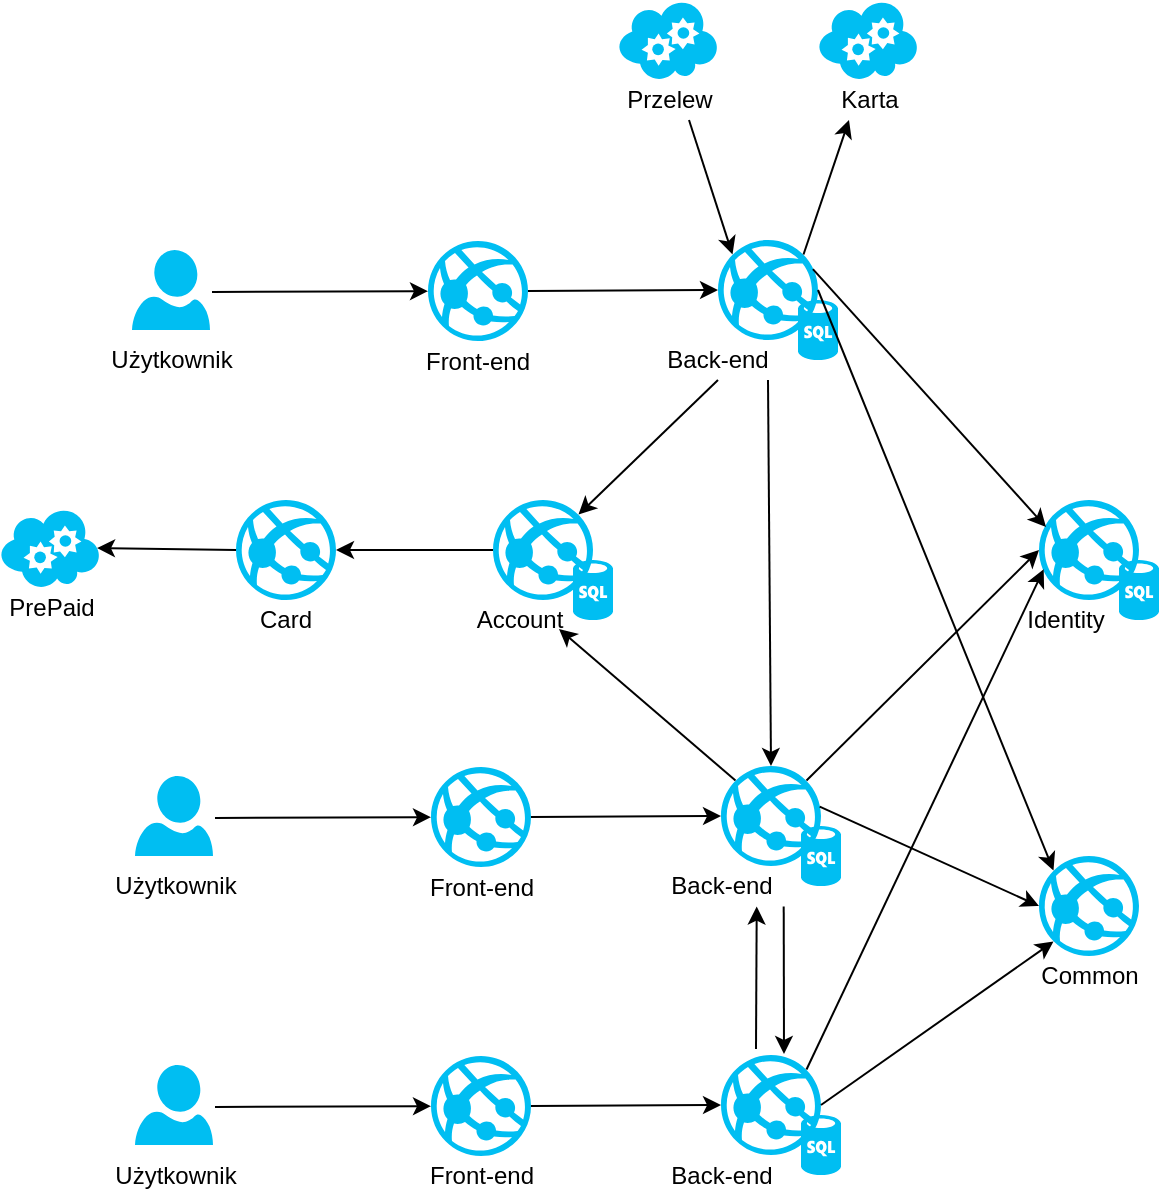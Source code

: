 <mxfile version="10.5.8" type="device"><diagram id="QrOctM86HWTf7ROhXWIN" name="Page-1"><mxGraphModel dx="1372" dy="945" grid="1" gridSize="10" guides="1" tooltips="1" connect="1" arrows="1" fold="1" page="1" pageScale="1" pageWidth="827" pageHeight="1169" math="0" shadow="0"><root><mxCell id="0"/><mxCell id="1" parent="0"/><mxCell id="brncLcxjhXEXiq20A9ve-1" value="" style="verticalLabelPosition=bottom;html=1;verticalAlign=top;align=center;strokeColor=none;fillColor=#00BEF2;shape=mxgraph.azure.azure_website;" parent="1" vertex="1"><mxGeometry x="363" y="210" width="50" height="50" as="geometry"/></mxCell><mxCell id="brncLcxjhXEXiq20A9ve-2" value="" style="verticalLabelPosition=bottom;html=1;verticalAlign=top;align=center;strokeColor=none;fillColor=#00BEF2;shape=mxgraph.azure.azure_website;" parent="1" vertex="1"><mxGeometry x="523.5" y="340" width="50" height="50" as="geometry"/></mxCell><mxCell id="brncLcxjhXEXiq20A9ve-5" value="" style="verticalLabelPosition=bottom;html=1;verticalAlign=top;align=center;strokeColor=none;fillColor=#00BEF2;shape=mxgraph.azure.sql_database;gradientColor=none;shadow=0;backgroundOutline=0;connectable=1;fillOpacity=100;strokeOpacity=100;overflow=visible;labelBackgroundColor=none;gradientDirection=north;dashed=1;dashPattern=1 4;perimeterSpacing=8;" parent="1" vertex="1"><mxGeometry x="403" y="240" width="20" height="30" as="geometry"/></mxCell><mxCell id="brncLcxjhXEXiq20A9ve-6" value="" style="endArrow=classic;html=1;" parent="1" target="brncLcxjhXEXiq20A9ve-11" edge="1"><mxGeometry width="50" height="50" relative="1" as="geometry"><mxPoint x="110" y="236" as="sourcePoint"/><mxPoint x="210" y="235" as="targetPoint"/></mxGeometry></mxCell><mxCell id="brncLcxjhXEXiq20A9ve-7" value="" style="endArrow=classic;html=1;exitX=0.949;exitY=0.291;exitDx=0;exitDy=0;exitPerimeter=0;entryX=0.07;entryY=0.27;entryDx=0;entryDy=0;entryPerimeter=0;" parent="1" source="brncLcxjhXEXiq20A9ve-1" target="brncLcxjhXEXiq20A9ve-2" edge="1"><mxGeometry width="50" height="50" relative="1" as="geometry"><mxPoint x="430" y="235" as="sourcePoint"/><mxPoint x="525" y="282" as="targetPoint"/></mxGeometry></mxCell><mxCell id="brncLcxjhXEXiq20A9ve-10" value="&lt;div&gt;Użytkownik&lt;/div&gt;" style="text;html=1;strokeColor=none;fillColor=none;align=center;verticalAlign=middle;whiteSpace=wrap;rounded=0;" parent="1" vertex="1"><mxGeometry x="70" y="260" width="40" height="20" as="geometry"/></mxCell><mxCell id="brncLcxjhXEXiq20A9ve-11" value="" style="verticalLabelPosition=bottom;html=1;verticalAlign=top;align=center;strokeColor=none;fillColor=#00BEF2;shape=mxgraph.azure.azure_website;" parent="1" vertex="1"><mxGeometry x="218" y="210.5" width="50" height="50" as="geometry"/></mxCell><mxCell id="brncLcxjhXEXiq20A9ve-12" value="" style="endArrow=classic;html=1;exitX=1;exitY=0.5;exitDx=0;exitDy=0;exitPerimeter=0;entryX=0;entryY=0.5;entryDx=0;entryDy=0;entryPerimeter=0;" parent="1" source="brncLcxjhXEXiq20A9ve-11" target="brncLcxjhXEXiq20A9ve-1" edge="1"><mxGeometry width="50" height="50" relative="1" as="geometry"><mxPoint x="130" y="246" as="sourcePoint"/><mxPoint x="240" y="245.593" as="targetPoint"/></mxGeometry></mxCell><mxCell id="brncLcxjhXEXiq20A9ve-13" value="Front-end" style="text;html=1;strokeColor=none;fillColor=none;align=center;verticalAlign=middle;whiteSpace=wrap;rounded=0;" parent="1" vertex="1"><mxGeometry x="213" y="260.5" width="60" height="20" as="geometry"/></mxCell><mxCell id="brncLcxjhXEXiq20A9ve-14" value="Back-end" style="text;html=1;strokeColor=none;fillColor=none;align=center;verticalAlign=middle;whiteSpace=wrap;rounded=0;" parent="1" vertex="1"><mxGeometry x="313" y="260" width="100" height="20" as="geometry"/></mxCell><mxCell id="brncLcxjhXEXiq20A9ve-15" value="Identity" style="text;html=1;strokeColor=none;fillColor=none;align=center;verticalAlign=middle;whiteSpace=wrap;rounded=0;" parent="1" vertex="1"><mxGeometry x="516.5" y="389.5" width="40" height="20" as="geometry"/></mxCell><mxCell id="HCHXPQS_WHt3RL632hpZ-1" value="" style="verticalLabelPosition=bottom;html=1;verticalAlign=top;align=center;strokeColor=none;fillColor=#00BEF2;shape=mxgraph.azure.user;" parent="1" vertex="1"><mxGeometry x="70" y="215" width="39" height="40" as="geometry"/></mxCell><mxCell id="_m3PSOTSJMiT-iQbTpWu-1" value="" style="verticalLabelPosition=bottom;html=1;verticalAlign=top;align=center;strokeColor=none;fillColor=#00BEF2;shape=mxgraph.azure.cloud_service;" parent="1" vertex="1"><mxGeometry x="413" y="90" width="50" height="40" as="geometry"/></mxCell><mxCell id="_m3PSOTSJMiT-iQbTpWu-2" value="" style="verticalLabelPosition=bottom;html=1;verticalAlign=top;align=center;strokeColor=none;fillColor=#00BEF2;shape=mxgraph.azure.cloud_service;" parent="1" vertex="1"><mxGeometry x="313" y="90" width="50" height="40" as="geometry"/></mxCell><mxCell id="_m3PSOTSJMiT-iQbTpWu-3" value="&lt;div&gt;Przelew&lt;/div&gt;" style="text;html=1;strokeColor=none;fillColor=none;align=center;verticalAlign=middle;whiteSpace=wrap;rounded=0;" parent="1" vertex="1"><mxGeometry x="318.5" y="130" width="40" height="20" as="geometry"/></mxCell><mxCell id="_m3PSOTSJMiT-iQbTpWu-4" value="&lt;div&gt;Karta&lt;/div&gt;" style="text;html=1;strokeColor=none;fillColor=none;align=center;verticalAlign=middle;whiteSpace=wrap;rounded=0;" parent="1" vertex="1"><mxGeometry x="418.5" y="130" width="40" height="20" as="geometry"/></mxCell><mxCell id="_m3PSOTSJMiT-iQbTpWu-5" value="" style="endArrow=classic;html=1;entryX=0.25;entryY=1;entryDx=0;entryDy=0;exitX=0.855;exitY=0.145;exitDx=0;exitDy=0;exitPerimeter=0;" parent="1" source="brncLcxjhXEXiq20A9ve-1" target="_m3PSOTSJMiT-iQbTpWu-4" edge="1"><mxGeometry width="50" height="50" relative="1" as="geometry"><mxPoint x="400" y="205" as="sourcePoint"/><mxPoint x="443.5" y="155" as="targetPoint"/></mxGeometry></mxCell><mxCell id="_m3PSOTSJMiT-iQbTpWu-6" value="" style="endArrow=classic;html=1;entryX=0.145;entryY=0.145;entryDx=0;entryDy=0;exitX=0.75;exitY=1;exitDx=0;exitDy=0;entryPerimeter=0;" parent="1" source="_m3PSOTSJMiT-iQbTpWu-3" target="brncLcxjhXEXiq20A9ve-1" edge="1"><mxGeometry width="50" height="50" relative="1" as="geometry"><mxPoint x="380" y="150" as="sourcePoint"/><mxPoint x="370" y="210" as="targetPoint"/></mxGeometry></mxCell><mxCell id="_m3PSOTSJMiT-iQbTpWu-8" value="" style="verticalLabelPosition=bottom;html=1;verticalAlign=top;align=center;strokeColor=none;fillColor=#00BEF2;shape=mxgraph.azure.sql_database;shadow=0;dashed=1;dashPattern=1 4;labelBackgroundColor=none;" parent="1" vertex="1"><mxGeometry x="563.5" y="370" width="20" height="30" as="geometry"/></mxCell><mxCell id="_m3PSOTSJMiT-iQbTpWu-10" value="" style="verticalLabelPosition=bottom;html=1;verticalAlign=top;align=center;strokeColor=none;fillColor=#00BEF2;shape=mxgraph.azure.azure_website;" parent="1" vertex="1"><mxGeometry x="364.5" y="473" width="50" height="50" as="geometry"/></mxCell><mxCell id="_m3PSOTSJMiT-iQbTpWu-11" value="" style="verticalLabelPosition=bottom;html=1;verticalAlign=top;align=center;strokeColor=none;fillColor=#00BEF2;shape=mxgraph.azure.sql_database;gradientColor=none;shadow=0;backgroundOutline=0;connectable=1;fillOpacity=100;strokeOpacity=100;overflow=visible;labelBackgroundColor=none;gradientDirection=north;dashed=1;dashPattern=1 4;perimeterSpacing=8;" parent="1" vertex="1"><mxGeometry x="404.5" y="503" width="20" height="30" as="geometry"/></mxCell><mxCell id="_m3PSOTSJMiT-iQbTpWu-12" value="" style="endArrow=classic;html=1;" parent="1" target="_m3PSOTSJMiT-iQbTpWu-14" edge="1"><mxGeometry width="50" height="50" relative="1" as="geometry"><mxPoint x="111.5" y="499" as="sourcePoint"/><mxPoint x="211.5" y="498" as="targetPoint"/></mxGeometry></mxCell><mxCell id="_m3PSOTSJMiT-iQbTpWu-13" value="&lt;div&gt;Użytkownik&lt;/div&gt;" style="text;html=1;strokeColor=none;fillColor=none;align=center;verticalAlign=middle;whiteSpace=wrap;rounded=0;" parent="1" vertex="1"><mxGeometry x="71.5" y="523" width="40" height="20" as="geometry"/></mxCell><mxCell id="_m3PSOTSJMiT-iQbTpWu-14" value="" style="verticalLabelPosition=bottom;html=1;verticalAlign=top;align=center;strokeColor=none;fillColor=#00BEF2;shape=mxgraph.azure.azure_website;" parent="1" vertex="1"><mxGeometry x="219.5" y="473.5" width="50" height="50" as="geometry"/></mxCell><mxCell id="_m3PSOTSJMiT-iQbTpWu-15" value="" style="endArrow=classic;html=1;exitX=1;exitY=0.5;exitDx=0;exitDy=0;exitPerimeter=0;entryX=0;entryY=0.5;entryDx=0;entryDy=0;entryPerimeter=0;" parent="1" source="_m3PSOTSJMiT-iQbTpWu-14" target="_m3PSOTSJMiT-iQbTpWu-10" edge="1"><mxGeometry width="50" height="50" relative="1" as="geometry"><mxPoint x="131.5" y="509" as="sourcePoint"/><mxPoint x="241.5" y="508.593" as="targetPoint"/></mxGeometry></mxCell><mxCell id="_m3PSOTSJMiT-iQbTpWu-16" value="Front-end" style="text;html=1;strokeColor=none;fillColor=none;align=center;verticalAlign=middle;whiteSpace=wrap;rounded=0;" parent="1" vertex="1"><mxGeometry x="214.5" y="523.5" width="60" height="20" as="geometry"/></mxCell><mxCell id="_m3PSOTSJMiT-iQbTpWu-17" value="Back-end" style="text;html=1;strokeColor=none;fillColor=none;align=center;verticalAlign=middle;whiteSpace=wrap;rounded=0;" parent="1" vertex="1"><mxGeometry x="314.5" y="523" width="100" height="20" as="geometry"/></mxCell><mxCell id="_m3PSOTSJMiT-iQbTpWu-18" value="" style="verticalLabelPosition=bottom;html=1;verticalAlign=top;align=center;strokeColor=none;fillColor=#00BEF2;shape=mxgraph.azure.user;" parent="1" vertex="1"><mxGeometry x="71.5" y="478" width="39" height="40" as="geometry"/></mxCell><mxCell id="_m3PSOTSJMiT-iQbTpWu-19" value="" style="verticalLabelPosition=bottom;html=1;verticalAlign=top;align=center;strokeColor=none;fillColor=#00BEF2;shape=mxgraph.azure.azure_website;" parent="1" vertex="1"><mxGeometry x="364.5" y="617.5" width="50" height="50" as="geometry"/></mxCell><mxCell id="_m3PSOTSJMiT-iQbTpWu-20" value="" style="verticalLabelPosition=bottom;html=1;verticalAlign=top;align=center;strokeColor=none;fillColor=#00BEF2;shape=mxgraph.azure.sql_database;gradientColor=none;shadow=0;backgroundOutline=0;connectable=1;fillOpacity=100;strokeOpacity=100;overflow=visible;labelBackgroundColor=none;gradientDirection=north;dashed=1;dashPattern=1 4;perimeterSpacing=8;" parent="1" vertex="1"><mxGeometry x="404.5" y="647.5" width="20" height="30" as="geometry"/></mxCell><mxCell id="_m3PSOTSJMiT-iQbTpWu-21" value="" style="endArrow=classic;html=1;" parent="1" target="_m3PSOTSJMiT-iQbTpWu-23" edge="1"><mxGeometry width="50" height="50" relative="1" as="geometry"><mxPoint x="111.5" y="643.5" as="sourcePoint"/><mxPoint x="211.5" y="642.5" as="targetPoint"/></mxGeometry></mxCell><mxCell id="_m3PSOTSJMiT-iQbTpWu-22" value="&lt;div&gt;Użytkownik&lt;/div&gt;" style="text;html=1;strokeColor=none;fillColor=none;align=center;verticalAlign=middle;whiteSpace=wrap;rounded=0;" parent="1" vertex="1"><mxGeometry x="71.5" y="667.5" width="40" height="20" as="geometry"/></mxCell><mxCell id="_m3PSOTSJMiT-iQbTpWu-23" value="" style="verticalLabelPosition=bottom;html=1;verticalAlign=top;align=center;strokeColor=none;fillColor=#00BEF2;shape=mxgraph.azure.azure_website;" parent="1" vertex="1"><mxGeometry x="219.5" y="618" width="50" height="50" as="geometry"/></mxCell><mxCell id="_m3PSOTSJMiT-iQbTpWu-24" value="" style="endArrow=classic;html=1;exitX=1;exitY=0.5;exitDx=0;exitDy=0;exitPerimeter=0;entryX=0;entryY=0.5;entryDx=0;entryDy=0;entryPerimeter=0;" parent="1" source="_m3PSOTSJMiT-iQbTpWu-23" target="_m3PSOTSJMiT-iQbTpWu-19" edge="1"><mxGeometry width="50" height="50" relative="1" as="geometry"><mxPoint x="131.5" y="653.5" as="sourcePoint"/><mxPoint x="241.5" y="653.093" as="targetPoint"/></mxGeometry></mxCell><mxCell id="_m3PSOTSJMiT-iQbTpWu-25" value="Front-end" style="text;html=1;strokeColor=none;fillColor=none;align=center;verticalAlign=middle;whiteSpace=wrap;rounded=0;" parent="1" vertex="1"><mxGeometry x="214.5" y="668" width="60" height="20" as="geometry"/></mxCell><mxCell id="_m3PSOTSJMiT-iQbTpWu-26" value="Back-end" style="text;html=1;strokeColor=none;fillColor=none;align=center;verticalAlign=middle;whiteSpace=wrap;rounded=0;" parent="1" vertex="1"><mxGeometry x="314.5" y="667.5" width="100" height="20" as="geometry"/></mxCell><mxCell id="_m3PSOTSJMiT-iQbTpWu-27" value="" style="verticalLabelPosition=bottom;html=1;verticalAlign=top;align=center;strokeColor=none;fillColor=#00BEF2;shape=mxgraph.azure.user;" parent="1" vertex="1"><mxGeometry x="71.5" y="622.5" width="39" height="40" as="geometry"/></mxCell><mxCell id="_m3PSOTSJMiT-iQbTpWu-28" value="" style="verticalLabelPosition=bottom;html=1;verticalAlign=top;align=center;strokeColor=none;fillColor=#00BEF2;shape=mxgraph.azure.azure_website;" parent="1" vertex="1"><mxGeometry x="523.5" y="518" width="50" height="50" as="geometry"/></mxCell><mxCell id="_m3PSOTSJMiT-iQbTpWu-29" value="Common" style="text;html=1;strokeColor=none;fillColor=none;align=center;verticalAlign=middle;whiteSpace=wrap;rounded=0;shadow=0;dashed=1;dashPattern=1 4;labelBackgroundColor=none;" parent="1" vertex="1"><mxGeometry x="528.5" y="568" width="40" height="20" as="geometry"/></mxCell><mxCell id="_m3PSOTSJMiT-iQbTpWu-30" value="" style="endArrow=classic;html=1;exitX=1;exitY=0.5;exitDx=0;exitDy=0;exitPerimeter=0;entryX=0.145;entryY=0.855;entryDx=0;entryDy=0;entryPerimeter=0;" parent="1" source="_m3PSOTSJMiT-iQbTpWu-19" target="_m3PSOTSJMiT-iQbTpWu-28" edge="1"><mxGeometry width="50" height="50" relative="1" as="geometry"><mxPoint x="60" y="717.5" as="sourcePoint"/><mxPoint x="110" y="667.5" as="targetPoint"/></mxGeometry></mxCell><mxCell id="_m3PSOTSJMiT-iQbTpWu-31" value="" style="endArrow=classic;html=1;exitX=0.987;exitY=0.407;exitDx=0;exitDy=0;exitPerimeter=0;entryX=0;entryY=0.5;entryDx=0;entryDy=0;entryPerimeter=0;" parent="1" source="_m3PSOTSJMiT-iQbTpWu-10" target="_m3PSOTSJMiT-iQbTpWu-28" edge="1"><mxGeometry width="50" height="50" relative="1" as="geometry"><mxPoint x="620" y="518" as="sourcePoint"/><mxPoint x="737.5" y="476.333" as="targetPoint"/></mxGeometry></mxCell><mxCell id="_m3PSOTSJMiT-iQbTpWu-32" value="" style="endArrow=classic;html=1;entryX=0.145;entryY=0.145;entryDx=0;entryDy=0;entryPerimeter=0;exitX=1;exitY=0.5;exitDx=0;exitDy=0;exitPerimeter=0;" parent="1" source="brncLcxjhXEXiq20A9ve-1" target="_m3PSOTSJMiT-iQbTpWu-28" edge="1"><mxGeometry width="50" height="50" relative="1" as="geometry"><mxPoint x="430" y="250" as="sourcePoint"/><mxPoint x="110" y="550" as="targetPoint"/></mxGeometry></mxCell><mxCell id="_m3PSOTSJMiT-iQbTpWu-33" value="" style="endArrow=classic;html=1;exitX=0.855;exitY=0.145;exitDx=0;exitDy=0;exitPerimeter=0;entryX=0.047;entryY=0.693;entryDx=0;entryDy=0;entryPerimeter=0;" parent="1" source="_m3PSOTSJMiT-iQbTpWu-19" target="brncLcxjhXEXiq20A9ve-2" edge="1"><mxGeometry width="50" height="50" relative="1" as="geometry"><mxPoint x="60" y="717.5" as="sourcePoint"/><mxPoint x="110" y="667.5" as="targetPoint"/></mxGeometry></mxCell><mxCell id="_m3PSOTSJMiT-iQbTpWu-34" value="" style="endArrow=classic;html=1;exitX=0.855;exitY=0.145;exitDx=0;exitDy=0;exitPerimeter=0;entryX=0;entryY=0.5;entryDx=0;entryDy=0;entryPerimeter=0;" parent="1" source="_m3PSOTSJMiT-iQbTpWu-10" target="brncLcxjhXEXiq20A9ve-2" edge="1"><mxGeometry width="50" height="50" relative="1" as="geometry"><mxPoint x="60" y="717.5" as="sourcePoint"/><mxPoint x="110" y="667.5" as="targetPoint"/></mxGeometry></mxCell><mxCell id="_m3PSOTSJMiT-iQbTpWu-37" value="" style="endArrow=classic;html=1;entryX=0.5;entryY=0;entryDx=0;entryDy=0;entryPerimeter=0;exitX=0.75;exitY=1;exitDx=0;exitDy=0;" parent="1" target="_m3PSOTSJMiT-iQbTpWu-10" edge="1" source="brncLcxjhXEXiq20A9ve-14"><mxGeometry width="50" height="50" relative="1" as="geometry"><mxPoint x="389" y="409.5" as="sourcePoint"/><mxPoint x="110" y="719.5" as="targetPoint"/></mxGeometry></mxCell><mxCell id="_m3PSOTSJMiT-iQbTpWu-39" value="" style="endArrow=classic;html=1;entryX=0.634;entryY=1.039;entryDx=0;entryDy=0;entryPerimeter=0;" parent="1" edge="1"><mxGeometry width="50" height="50" relative="1" as="geometry"><mxPoint x="382" y="614.5" as="sourcePoint"/><mxPoint x="382.357" y="543.286" as="targetPoint"/></mxGeometry></mxCell><mxCell id="_m3PSOTSJMiT-iQbTpWu-40" value="" style="endArrow=classic;html=1;entryX=0.634;entryY=1.039;entryDx=0;entryDy=0;entryPerimeter=0;" parent="1" edge="1"><mxGeometry width="50" height="50" relative="1" as="geometry"><mxPoint x="395.857" y="543.286" as="sourcePoint"/><mxPoint x="396" y="617" as="targetPoint"/></mxGeometry></mxCell><mxCell id="c_Twa2HwhlxFzH2TipBv-1" value="" style="verticalLabelPosition=bottom;html=1;verticalAlign=top;align=center;strokeColor=none;fillColor=#00BEF2;shape=mxgraph.azure.azure_website;" vertex="1" parent="1"><mxGeometry x="250.5" y="340" width="50" height="50" as="geometry"/></mxCell><mxCell id="c_Twa2HwhlxFzH2TipBv-2" value="Account" style="text;html=1;strokeColor=none;fillColor=none;align=center;verticalAlign=middle;whiteSpace=wrap;rounded=0;" vertex="1" parent="1"><mxGeometry x="243.5" y="389.5" width="40" height="20" as="geometry"/></mxCell><mxCell id="c_Twa2HwhlxFzH2TipBv-3" value="" style="verticalLabelPosition=bottom;html=1;verticalAlign=top;align=center;strokeColor=none;fillColor=#00BEF2;shape=mxgraph.azure.sql_database;shadow=0;dashed=1;dashPattern=1 4;labelBackgroundColor=none;" vertex="1" parent="1"><mxGeometry x="290.5" y="370" width="20" height="30" as="geometry"/></mxCell><mxCell id="c_Twa2HwhlxFzH2TipBv-4" value="" style="verticalLabelPosition=bottom;html=1;verticalAlign=top;align=center;strokeColor=none;fillColor=#00BEF2;shape=mxgraph.azure.azure_website;" vertex="1" parent="1"><mxGeometry x="122" y="340" width="50" height="50" as="geometry"/></mxCell><mxCell id="c_Twa2HwhlxFzH2TipBv-5" value="Card" style="text;html=1;strokeColor=none;fillColor=none;align=center;verticalAlign=middle;whiteSpace=wrap;rounded=0;" vertex="1" parent="1"><mxGeometry x="117" y="390" width="60" height="20" as="geometry"/></mxCell><mxCell id="c_Twa2HwhlxFzH2TipBv-7" value="" style="verticalLabelPosition=bottom;html=1;verticalAlign=top;align=center;strokeColor=none;fillColor=#00BEF2;shape=mxgraph.azure.cloud_service;" vertex="1" parent="1"><mxGeometry x="4" y="344" width="50" height="40" as="geometry"/></mxCell><mxCell id="c_Twa2HwhlxFzH2TipBv-8" value="PrePaid" style="text;html=1;strokeColor=none;fillColor=none;align=center;verticalAlign=middle;whiteSpace=wrap;rounded=0;" vertex="1" parent="1"><mxGeometry x="9.5" y="384" width="40" height="20" as="geometry"/></mxCell><mxCell id="c_Twa2HwhlxFzH2TipBv-9" value="" style="endArrow=classic;html=1;exitX=0;exitY=0.5;exitDx=0;exitDy=0;exitPerimeter=0;entryX=1;entryY=0.5;entryDx=0;entryDy=0;entryPerimeter=0;" edge="1" parent="1" source="c_Twa2HwhlxFzH2TipBv-1" target="c_Twa2HwhlxFzH2TipBv-4"><mxGeometry width="50" height="50" relative="1" as="geometry"><mxPoint x="-166" y="485" as="sourcePoint"/><mxPoint x="-116" y="435" as="targetPoint"/></mxGeometry></mxCell><mxCell id="c_Twa2HwhlxFzH2TipBv-10" value="" style="endArrow=classic;html=1;exitX=0;exitY=0.5;exitDx=0;exitDy=0;exitPerimeter=0;entryX=0.97;entryY=0.5;entryDx=0;entryDy=0;entryPerimeter=0;" edge="1" parent="1" source="c_Twa2HwhlxFzH2TipBv-4" target="c_Twa2HwhlxFzH2TipBv-7"><mxGeometry width="50" height="50" relative="1" as="geometry"><mxPoint x="-166" y="485" as="sourcePoint"/><mxPoint x="84" y="345" as="targetPoint"/></mxGeometry></mxCell><mxCell id="c_Twa2HwhlxFzH2TipBv-11" value="" style="endArrow=classic;html=1;exitX=0.145;exitY=0.145;exitDx=0;exitDy=0;exitPerimeter=0;entryX=1;entryY=0.75;entryDx=0;entryDy=0;" edge="1" parent="1" source="_m3PSOTSJMiT-iQbTpWu-10" target="c_Twa2HwhlxFzH2TipBv-2"><mxGeometry width="50" height="50" relative="1" as="geometry"><mxPoint x="50" y="758" as="sourcePoint"/><mxPoint x="329.667" y="392.167" as="targetPoint"/></mxGeometry></mxCell><mxCell id="c_Twa2HwhlxFzH2TipBv-12" value="" style="endArrow=classic;html=1;exitX=0.5;exitY=1;exitDx=0;exitDy=0;entryX=0.855;entryY=0.145;entryDx=0;entryDy=0;entryPerimeter=0;" edge="1" parent="1" source="brncLcxjhXEXiq20A9ve-14" target="c_Twa2HwhlxFzH2TipBv-1"><mxGeometry width="50" height="50" relative="1" as="geometry"><mxPoint x="50" y="770" as="sourcePoint"/><mxPoint x="330" y="340" as="targetPoint"/></mxGeometry></mxCell></root></mxGraphModel></diagram></mxfile>